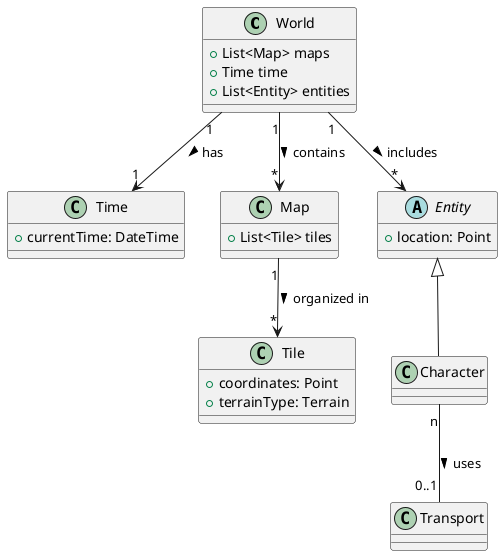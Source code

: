 @startuml PyMundo
class World {
    +List<Map> maps
    +Time time
    +List<Entity> entities
}

class Time {
    +currentTime: DateTime
}

class Map {
    +List<Tile> tiles
}

class Tile {
    +coordinates: Point
    +terrainType: Terrain
}

abstract class Entity {
    +location: Point
}

class Character extends Entity {
}

class Transport {
}


World "1" --> "1" Time : has >
World "1" --> "*" Map : contains >
World "1" --> "*" Entity : includes >
Map "1" --> "*" Tile : organized in >
Character "n" -down- "0..1" Transport : uses >
@enduml